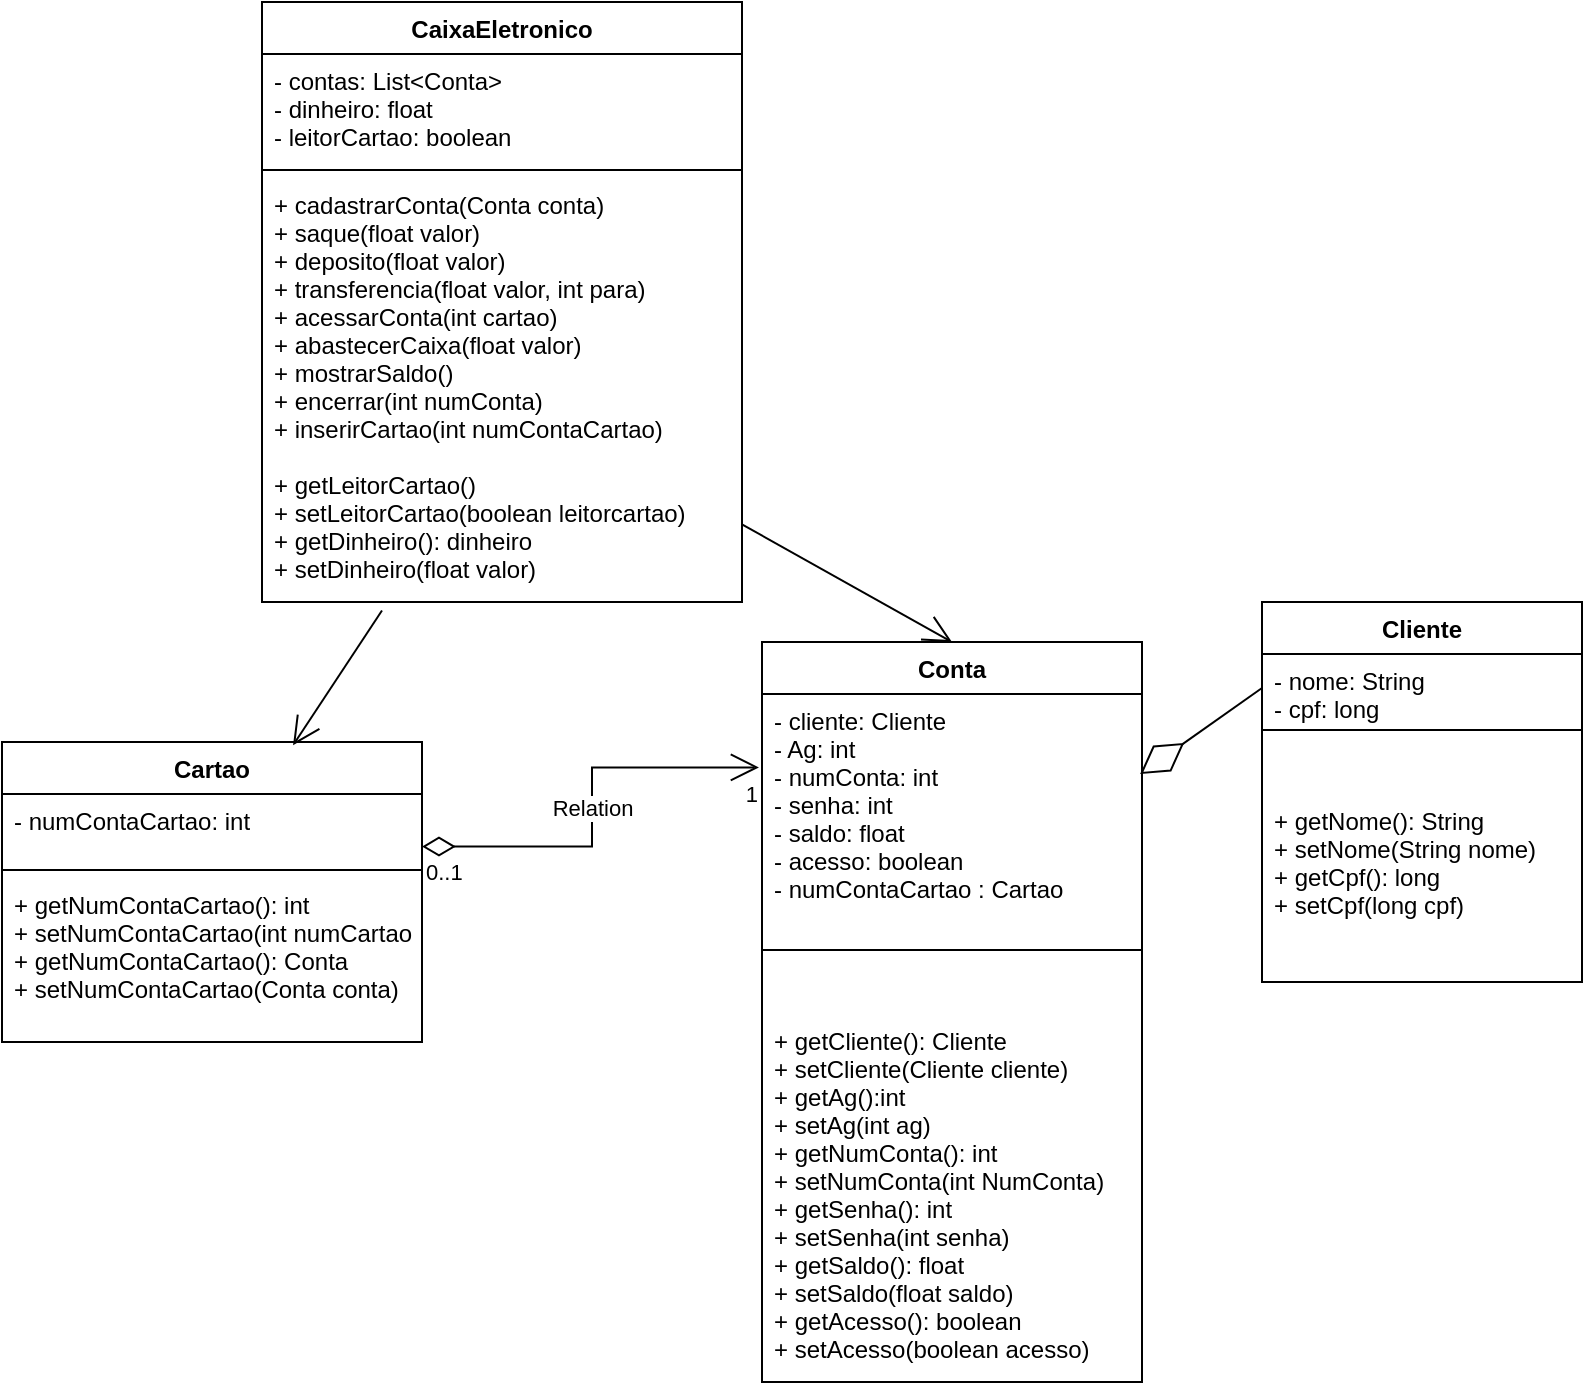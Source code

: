 <mxfile version="20.6.0" type="device"><diagram id="C5RBs43oDa-KdzZeNtuy" name="Page-1"><mxGraphModel dx="1733" dy="422" grid="1" gridSize="10" guides="1" tooltips="1" connect="1" arrows="1" fold="1" page="1" pageScale="1" pageWidth="827" pageHeight="1169" math="0" shadow="0"><root><mxCell id="WIyWlLk6GJQsqaUBKTNV-0"/><mxCell id="WIyWlLk6GJQsqaUBKTNV-1" parent="WIyWlLk6GJQsqaUBKTNV-0"/><mxCell id="ZTx43niz4BDg682iLLYh-0" value="CaixaEletronico" style="swimlane;fontStyle=1;align=center;verticalAlign=top;childLayout=stackLayout;horizontal=1;startSize=26;horizontalStack=0;resizeParent=1;resizeParentMax=0;resizeLast=0;collapsible=1;marginBottom=0;" parent="WIyWlLk6GJQsqaUBKTNV-1" vertex="1"><mxGeometry x="120" y="30" width="240" height="300" as="geometry"/></mxCell><mxCell id="ZTx43niz4BDg682iLLYh-1" value="- contas: List&lt;Conta&gt;&#10;- dinheiro: float &#10;- leitorCartao: boolean" style="text;strokeColor=none;fillColor=none;align=left;verticalAlign=top;spacingLeft=4;spacingRight=4;overflow=hidden;rotatable=0;points=[[0,0.5],[1,0.5]];portConstraint=eastwest;" parent="ZTx43niz4BDg682iLLYh-0" vertex="1"><mxGeometry y="26" width="240" height="54" as="geometry"/></mxCell><mxCell id="ZTx43niz4BDg682iLLYh-2" value="" style="line;strokeWidth=1;fillColor=none;align=left;verticalAlign=middle;spacingTop=-1;spacingLeft=3;spacingRight=3;rotatable=0;labelPosition=right;points=[];portConstraint=eastwest;strokeColor=inherit;" parent="ZTx43niz4BDg682iLLYh-0" vertex="1"><mxGeometry y="80" width="240" height="8" as="geometry"/></mxCell><mxCell id="ZTx43niz4BDg682iLLYh-3" value="+ cadastrarConta(Conta conta)&#10;+ saque(float valor)&#10;+ deposito(float valor)&#10;+ transferencia(float valor, int para)&#10;+ acessarConta(int cartao)&#10;+ abastecerCaixa(float valor)&#10;+ mostrarSaldo()&#10;+ encerrar(int numConta)&#10;+ inserirCartao(int numContaCartao)&#10;&#10;+ getLeitorCartao()&#10;+ setLeitorCartao(boolean leitorcartao)&#10;+ getDinheiro(): dinheiro&#10;+ setDinheiro(float valor)" style="text;strokeColor=none;fillColor=none;align=left;verticalAlign=top;spacingLeft=4;spacingRight=4;overflow=hidden;rotatable=0;points=[[0,0.5],[1,0.5]];portConstraint=eastwest;" parent="ZTx43niz4BDg682iLLYh-0" vertex="1"><mxGeometry y="88" width="240" height="212" as="geometry"/></mxCell><mxCell id="ZTx43niz4BDg682iLLYh-4" value="Conta" style="swimlane;fontStyle=1;align=center;verticalAlign=top;childLayout=stackLayout;horizontal=1;startSize=26;horizontalStack=0;resizeParent=1;resizeParentMax=0;resizeLast=0;collapsible=1;marginBottom=0;" parent="WIyWlLk6GJQsqaUBKTNV-1" vertex="1"><mxGeometry x="370" y="350" width="190" height="370" as="geometry"/></mxCell><mxCell id="ZTx43niz4BDg682iLLYh-5" value="- cliente: Cliente&#10;- Ag: int&#10;- numConta: int&#10;- senha: int&#10;- saldo: float&#10;- acesso: boolean&#10;- numContaCartao : Cartao" style="text;strokeColor=none;fillColor=none;align=left;verticalAlign=top;spacingLeft=4;spacingRight=4;overflow=hidden;rotatable=0;points=[[0,0.5],[1,0.5]];portConstraint=eastwest;" parent="ZTx43niz4BDg682iLLYh-4" vertex="1"><mxGeometry y="26" width="190" height="124" as="geometry"/></mxCell><mxCell id="ZTx43niz4BDg682iLLYh-6" value="" style="line;strokeWidth=1;fillColor=none;align=left;verticalAlign=middle;spacingTop=-1;spacingLeft=3;spacingRight=3;rotatable=0;labelPosition=right;points=[];portConstraint=eastwest;strokeColor=inherit;" parent="ZTx43niz4BDg682iLLYh-4" vertex="1"><mxGeometry y="150" width="190" height="8" as="geometry"/></mxCell><mxCell id="ZTx43niz4BDg682iLLYh-7" value="&#10;&#10;+ getCliente(): Cliente&#10;+ setCliente(Cliente cliente)&#10;+ getAg():int&#10;+ setAg(int ag)&#10;+ getNumConta(): int&#10;+ setNumConta(int NumConta)&#10;+ getSenha(): int&#10;+ setSenha(int senha)&#10;+ getSaldo(): float&#10;+ setSaldo(float saldo)&#10;+ getAcesso(): boolean&#10;+ setAcesso(boolean acesso)&#10;" style="text;strokeColor=none;fillColor=none;align=left;verticalAlign=top;spacingLeft=4;spacingRight=4;overflow=hidden;rotatable=0;points=[[0,0.5],[1,0.5]];portConstraint=eastwest;" parent="ZTx43niz4BDg682iLLYh-4" vertex="1"><mxGeometry y="158" width="190" height="212" as="geometry"/></mxCell><mxCell id="ZTx43niz4BDg682iLLYh-8" value="Cliente" style="swimlane;fontStyle=1;align=center;verticalAlign=top;childLayout=stackLayout;horizontal=1;startSize=26;horizontalStack=0;resizeParent=1;resizeParentMax=0;resizeLast=0;collapsible=1;marginBottom=0;" parent="WIyWlLk6GJQsqaUBKTNV-1" vertex="1"><mxGeometry x="620" y="330" width="160" height="190" as="geometry"/></mxCell><mxCell id="ZTx43niz4BDg682iLLYh-9" value="- nome: String&#10;- cpf: long" style="text;strokeColor=none;fillColor=none;align=left;verticalAlign=top;spacingLeft=4;spacingRight=4;overflow=hidden;rotatable=0;points=[[0,0.5],[1,0.5]];portConstraint=eastwest;" parent="ZTx43niz4BDg682iLLYh-8" vertex="1"><mxGeometry y="26" width="160" height="34" as="geometry"/></mxCell><mxCell id="ZTx43niz4BDg682iLLYh-10" value="" style="line;strokeWidth=1;fillColor=none;align=left;verticalAlign=middle;spacingTop=-1;spacingLeft=3;spacingRight=3;rotatable=0;labelPosition=right;points=[];portConstraint=eastwest;strokeColor=inherit;" parent="ZTx43niz4BDg682iLLYh-8" vertex="1"><mxGeometry y="60" width="160" height="8" as="geometry"/></mxCell><mxCell id="ZTx43niz4BDg682iLLYh-11" value="&#10;&#10;+ getNome(): String&#10;+ setNome(String nome)&#10;+ getCpf(): long&#10;+ setCpf(long cpf)" style="text;strokeColor=none;fillColor=none;align=left;verticalAlign=top;spacingLeft=4;spacingRight=4;overflow=hidden;rotatable=0;points=[[0,0.5],[1,0.5]];portConstraint=eastwest;" parent="ZTx43niz4BDg682iLLYh-8" vertex="1"><mxGeometry y="68" width="160" height="122" as="geometry"/></mxCell><mxCell id="ZTx43niz4BDg682iLLYh-12" value="" style="endArrow=open;endFill=1;endSize=12;html=1;rounded=0;entryX=0.5;entryY=0;entryDx=0;entryDy=0;" parent="WIyWlLk6GJQsqaUBKTNV-1" source="ZTx43niz4BDg682iLLYh-3" target="ZTx43niz4BDg682iLLYh-4" edge="1"><mxGeometry width="160" relative="1" as="geometry"><mxPoint x="180" y="236" as="sourcePoint"/><mxPoint x="400" y="286" as="targetPoint"/></mxGeometry></mxCell><mxCell id="GDaigdeXBR_pb9nS5jNy-0" value="" style="endArrow=diamondThin;endFill=0;endSize=24;html=1;rounded=0;entryX=0.995;entryY=0.323;entryDx=0;entryDy=0;exitX=0;exitY=0.5;exitDx=0;exitDy=0;entryPerimeter=0;" parent="WIyWlLk6GJQsqaUBKTNV-1" source="ZTx43niz4BDg682iLLYh-9" target="ZTx43niz4BDg682iLLYh-5" edge="1"><mxGeometry width="160" relative="1" as="geometry"><mxPoint x="330" y="440" as="sourcePoint"/><mxPoint x="490" y="440" as="targetPoint"/></mxGeometry></mxCell><mxCell id="AOrn8A6vf1pilIiXXSJo-0" value="Cartao" style="swimlane;fontStyle=1;align=center;verticalAlign=top;childLayout=stackLayout;horizontal=1;startSize=26;horizontalStack=0;resizeParent=1;resizeParentMax=0;resizeLast=0;collapsible=1;marginBottom=0;" parent="WIyWlLk6GJQsqaUBKTNV-1" vertex="1"><mxGeometry x="-10" y="400" width="210" height="150" as="geometry"/></mxCell><mxCell id="AOrn8A6vf1pilIiXXSJo-1" value="- numContaCartao: int" style="text;strokeColor=none;fillColor=none;align=left;verticalAlign=top;spacingLeft=4;spacingRight=4;overflow=hidden;rotatable=0;points=[[0,0.5],[1,0.5]];portConstraint=eastwest;" parent="AOrn8A6vf1pilIiXXSJo-0" vertex="1"><mxGeometry y="26" width="210" height="34" as="geometry"/></mxCell><mxCell id="AOrn8A6vf1pilIiXXSJo-2" value="" style="line;strokeWidth=1;fillColor=none;align=left;verticalAlign=middle;spacingTop=-1;spacingLeft=3;spacingRight=3;rotatable=0;labelPosition=right;points=[];portConstraint=eastwest;strokeColor=inherit;" parent="AOrn8A6vf1pilIiXXSJo-0" vertex="1"><mxGeometry y="60" width="210" height="8" as="geometry"/></mxCell><mxCell id="AOrn8A6vf1pilIiXXSJo-3" value="+ getNumContaCartao(): int&#10;+ setNumContaCartao(int numCartao&#10;+ getNumContaCartao(): Conta&#10;+ setNumContaCartao(Conta conta)&#10;" style="text;strokeColor=none;fillColor=none;align=left;verticalAlign=top;spacingLeft=4;spacingRight=4;overflow=hidden;rotatable=0;points=[[0,0.5],[1,0.5]];portConstraint=eastwest;" parent="AOrn8A6vf1pilIiXXSJo-0" vertex="1"><mxGeometry y="68" width="210" height="82" as="geometry"/></mxCell><mxCell id="AOrn8A6vf1pilIiXXSJo-4" value="" style="endArrow=open;endFill=1;endSize=12;html=1;rounded=0;entryX=0.693;entryY=0.011;entryDx=0;entryDy=0;exitX=0.25;exitY=1.02;exitDx=0;exitDy=0;exitPerimeter=0;entryPerimeter=0;" parent="WIyWlLk6GJQsqaUBKTNV-1" source="ZTx43niz4BDg682iLLYh-3" target="AOrn8A6vf1pilIiXXSJo-0" edge="1"><mxGeometry width="160" relative="1" as="geometry"><mxPoint x="296.136" y="310" as="sourcePoint"/><mxPoint x="395" y="430" as="targetPoint"/></mxGeometry></mxCell><mxCell id="AOrn8A6vf1pilIiXXSJo-5" value="Relation" style="endArrow=open;html=1;endSize=12;startArrow=diamondThin;startSize=14;startFill=0;edgeStyle=orthogonalEdgeStyle;rounded=0;exitX=1;exitY=0.773;exitDx=0;exitDy=0;exitPerimeter=0;entryX=-0.008;entryY=0.296;entryDx=0;entryDy=0;entryPerimeter=0;" parent="WIyWlLk6GJQsqaUBKTNV-1" source="AOrn8A6vf1pilIiXXSJo-1" target="ZTx43niz4BDg682iLLYh-5" edge="1"><mxGeometry relative="1" as="geometry"><mxPoint x="190" y="470" as="sourcePoint"/><mxPoint x="310" y="470" as="targetPoint"/></mxGeometry></mxCell><mxCell id="AOrn8A6vf1pilIiXXSJo-6" value="0..1" style="edgeLabel;resizable=0;html=1;align=left;verticalAlign=top;" parent="AOrn8A6vf1pilIiXXSJo-5" connectable="0" vertex="1"><mxGeometry x="-1" relative="1" as="geometry"/></mxCell><mxCell id="AOrn8A6vf1pilIiXXSJo-7" value="1" style="edgeLabel;resizable=0;html=1;align=right;verticalAlign=top;" parent="AOrn8A6vf1pilIiXXSJo-5" connectable="0" vertex="1"><mxGeometry x="1" relative="1" as="geometry"/></mxCell></root></mxGraphModel></diagram></mxfile>